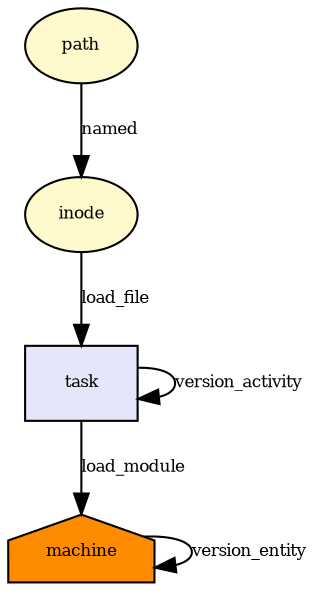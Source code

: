 digraph RGL__DirectedAdjacencyGraph {path[fontsize = 8,label = path,shape = ellipse, fillcolor="#fffacd", style = filled]

inode[fontsize = 8,label = inode,shape = ellipse, fillcolor="#fffacd", style = filled]

path -> inode[fontsize = 8,label = named]

task[fontsize = 8,label = task,shape = rectangle, fillcolor="#e6e6fa", style = filled]

inode -> task[fontsize = 8,label = load_file]

task -> task[fontsize = 8,label = version_activity]

machine[fontsize = 8,label = machine,shape = house, fillcolor="#ff8c00", style = filled]

task -> machine[fontsize = 8,label = load_module]

machine -> machine[fontsize = 8,label = version_entity]

}